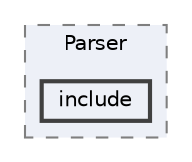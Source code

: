 digraph "include/Parser/include"
{
 // LATEX_PDF_SIZE
  bgcolor="transparent";
  edge [fontname=Helvetica,fontsize=10,labelfontname=Helvetica,labelfontsize=10];
  node [fontname=Helvetica,fontsize=10,shape=box,height=0.2,width=0.4];
  compound=true
  subgraph clusterdir_3c6f26092d098408ec1d4e19068637e3 {
    graph [ bgcolor="#edf0f7", pencolor="grey50", label="Parser", fontname=Helvetica,fontsize=10 style="filled,dashed", URL="dir_3c6f26092d098408ec1d4e19068637e3.html",tooltip=""]
  dir_b02b1c165115cadaea8f14da1b8336d6 [label="include", fillcolor="#edf0f7", color="grey25", style="filled,bold", URL="dir_b02b1c165115cadaea8f14da1b8336d6.html",tooltip=""];
  }
}
